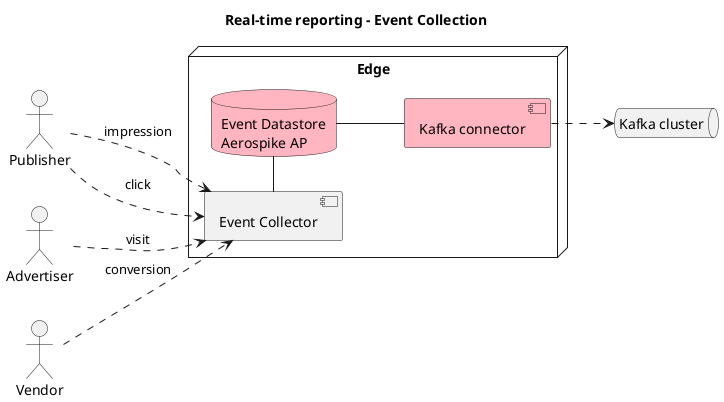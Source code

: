 @startuml
skinparam componentStyle uml2
left to right direction
title Real-time reporting - Event Collection
actor Publisher

queue "Kafka cluster" as Kafka

node "Edge" {
    component "Event Collector" as eventEUuk
    database "Event Datastore\nAerospike AP" as edgeEUuk #LightPink
    component "Kafka connector" as edgeKafkaCon #LightPink
    eventEUuk -r- edgeEUuk
    edgeEUuk -d- edgeKafkaCon
}
Publisher ..> eventEUuk: impression
Publisher ..> eventEUuk: click
Advertiser ..> eventEUuk: visit
Vendor ..> eventEUuk: conversion
edgeKafkaCon .d.> Kafka
@enduml